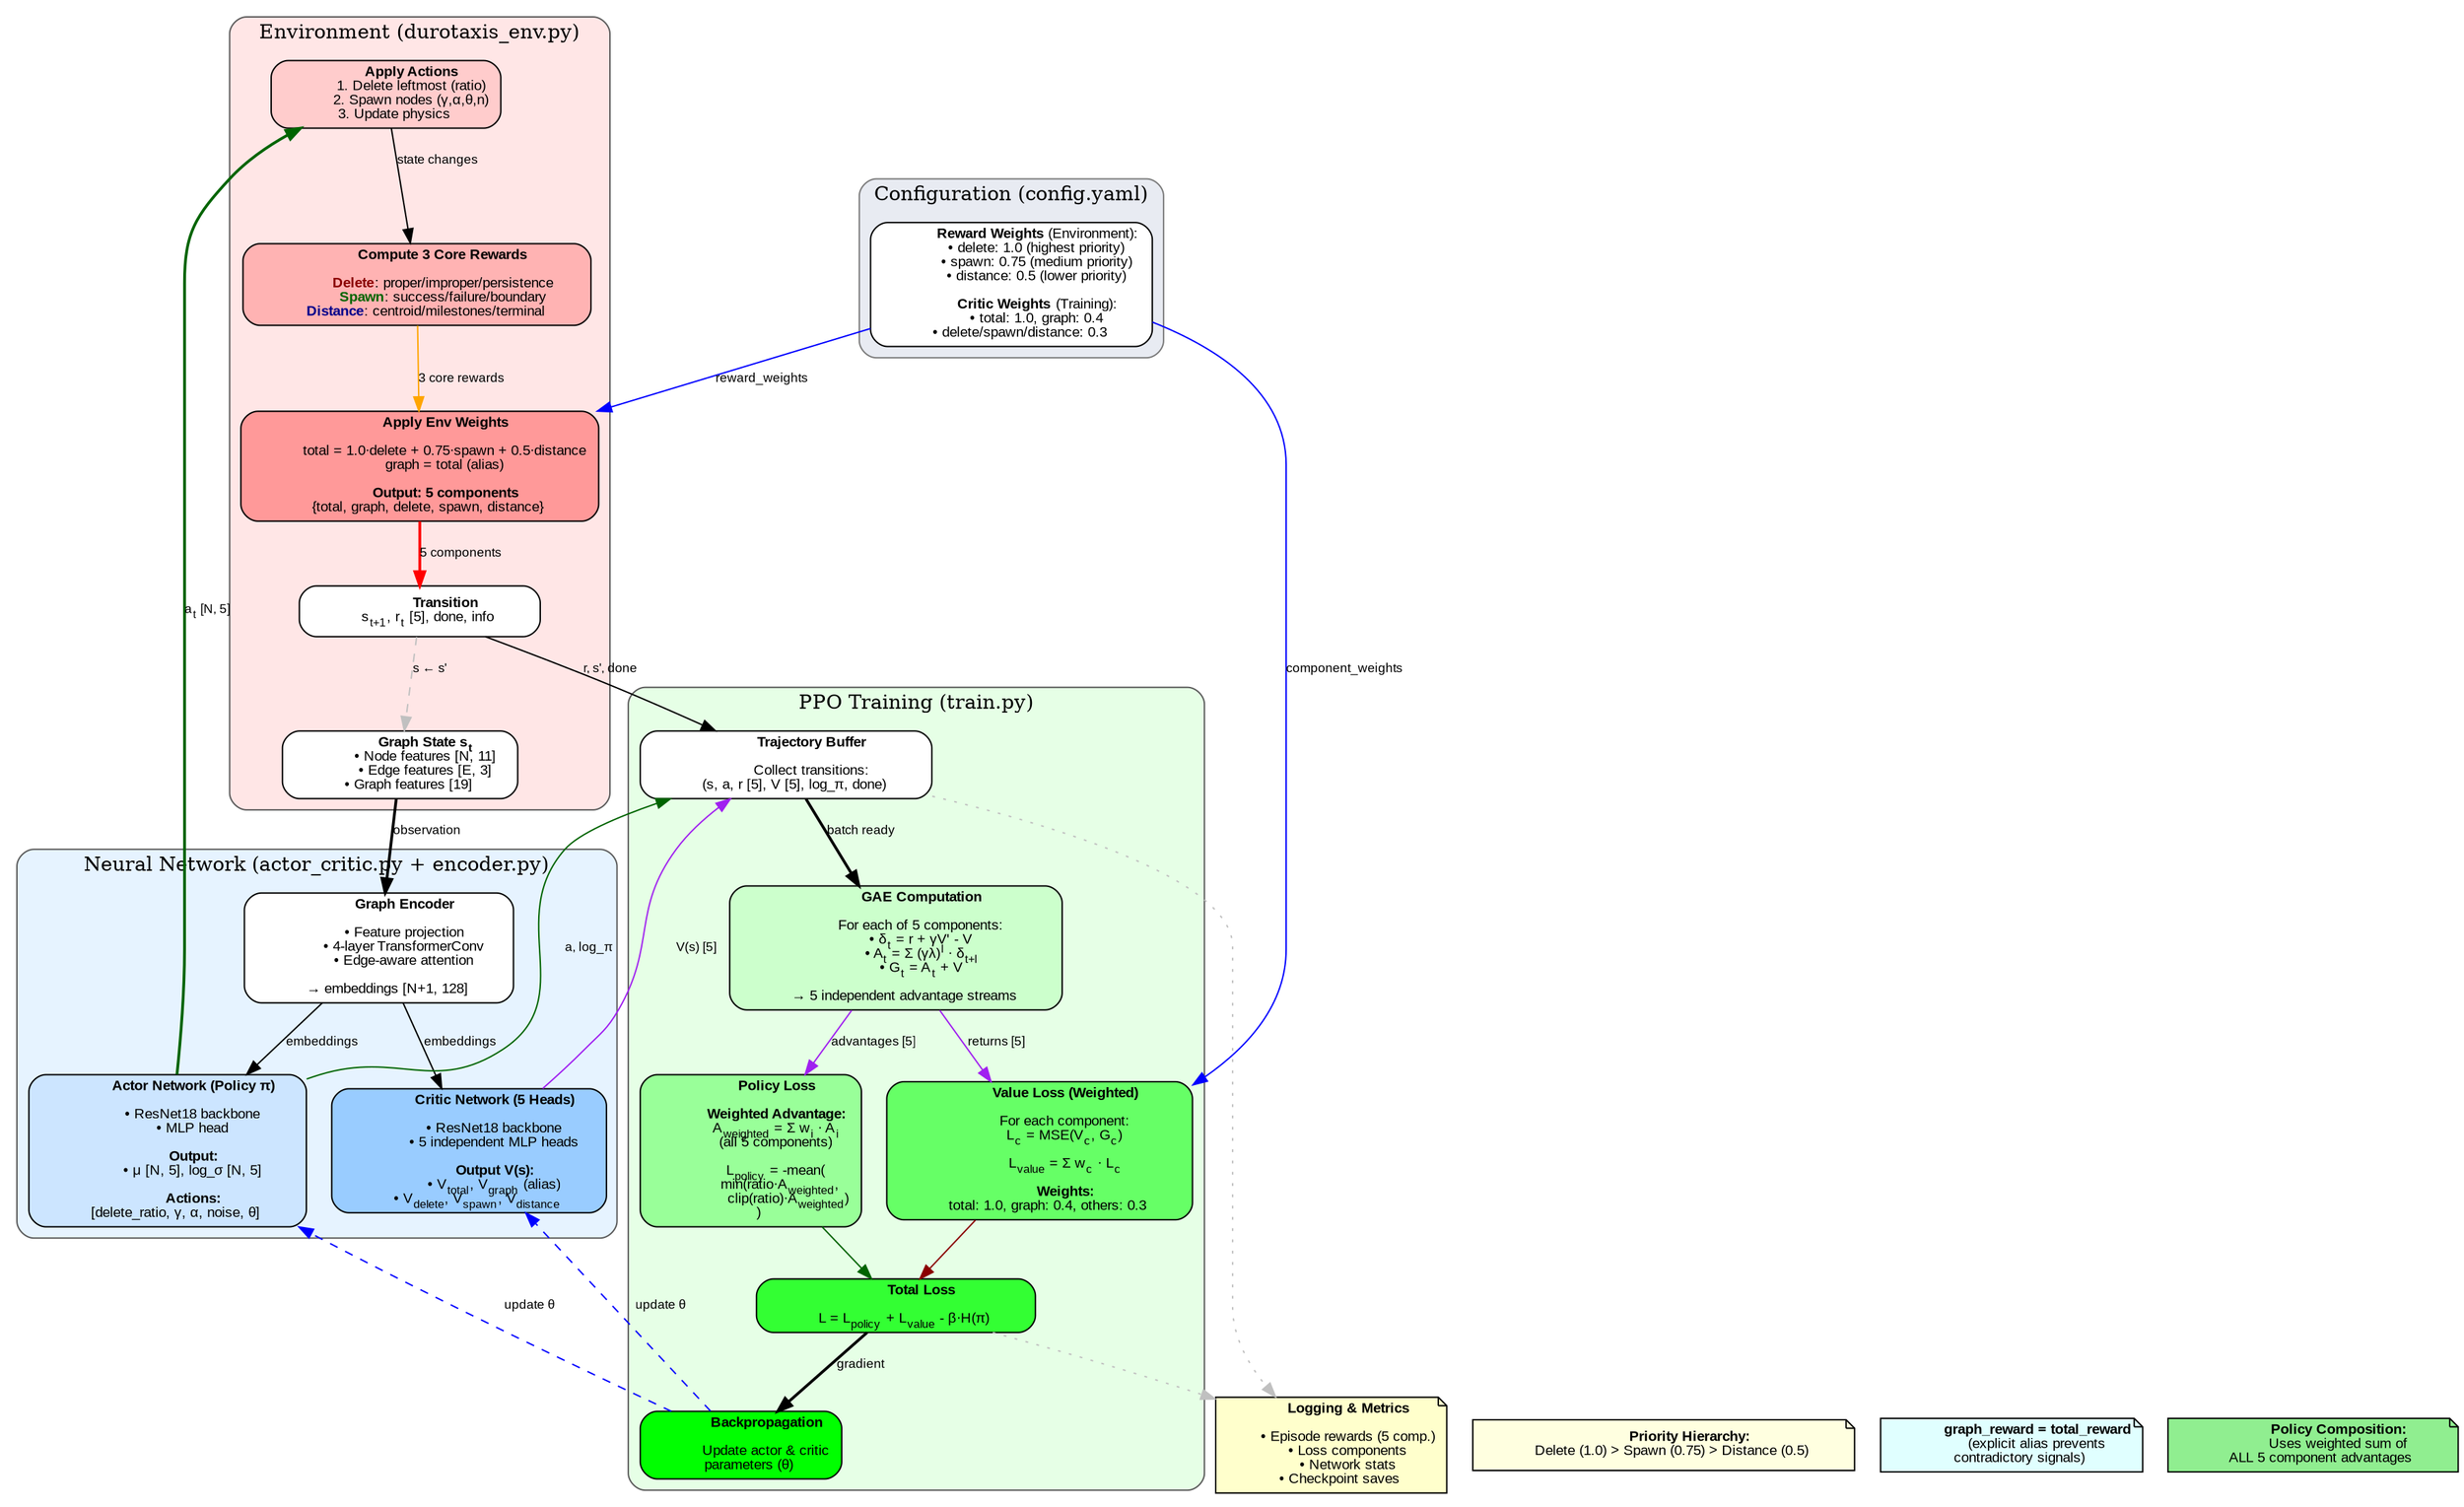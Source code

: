 // RL-Durotaxis System Architecture Flowchart (Refactored 5-Component System)
// Visualizes the 5-component multi-head critic with weighted reward composition
// To generate image: dot -Tpng rl_flowchart_color.dot -o rl_flowchart.png

digraph RLDurotaxis {
    rankdir=TB;
    bgcolor="white";
    node [shape=box, style="rounded,filled", fontname="Arial", fontsize=10];
    edge [fontname="Arial", fontsize=9];
    
    // ===== CONFIG LAYER =====
    subgraph cluster_config {
        label="Configuration (config.yaml)";
        color="#7a7a7a";
        style="rounded,filled";
        fillcolor="#e8ebf2";
        
        config [label=<
            <b>Reward Weights</b> (Environment):<br/>
            • delete: 1.0 (highest priority)<br/>
            • spawn: 0.75 (medium priority)<br/>
            • distance: 0.5 (lower priority)<br/>
            <br/>
            <b>Critic Weights</b> (Training):<br/>
            • total: 1.0, graph: 0.4<br/>
            • delete/spawn/distance: 0.3
        >, fillcolor="white"];
    }
    
    // ===== ENVIRONMENT LAYER =====
    subgraph cluster_environment {
        label="Environment (durotaxis_env.py)";
        color="#5a5a5a";
        style="rounded,filled";
        fillcolor="#ffe6e6";
        
        state [label=<
            <b>Graph State s<sub>t</sub></b><br/>
            • Node features [N, 11]<br/>
            • Edge features [E, 3]<br/>
            • Graph features [19]
        >, fillcolor="white"];
        
        action_apply [label=<
            <b>Apply Actions</b><br/>
            1. Delete leftmost (ratio)<br/>
            2. Spawn nodes (γ,α,θ,n)<br/>
            3. Update physics
        >, fillcolor="#ffcccc"];
        
        reward_comp [label=<
            <b>Compute 3 Core Rewards</b><br/>
            <br/>
            <font color="darkred"><b>Delete</b></font>: proper/improper/persistence<br/>
            <font color="darkgreen"><b>Spawn</b></font>: success/failure/boundary<br/>
            <font color="darkblue"><b>Distance</b></font>: centroid/milestones/terminal
        >, fillcolor="#ffb3b3"];
        
        reward_weight [label=<
            <b>Apply Env Weights</b><br/>
            <br/>
            total = 1.0·delete + 0.75·spawn + 0.5·distance<br/>
            graph = total (alias)<br/>
            <br/>
            <b>Output: 5 components</b><br/>
            {total, graph, delete, spawn, distance}
        >, fillcolor="#ff9999"];
        
        next_state [label=<
            <b>Transition</b><br/>
            s<sub>t+1</sub>, r<sub>t</sub> [5], done, info
        >, fillcolor="white"];
    }
    
    // ===== NETWORK LAYER =====
    subgraph cluster_network {
        label="Neural Network (actor_critic.py + encoder.py)";
        color="#5a5a5a";
        style="rounded,filled";
        fillcolor="#e6f3ff";
        
        encoder [label=<
            <b>Graph Encoder</b><br/>
            <br/>
            • Feature projection<br/>
            • 4-layer TransformerConv<br/>
            • Edge-aware attention<br/>
            <br/>
            → embeddings [N+1, 128]
        >, fillcolor="white"];
        
        actor [label=<
            <b>Actor Network (Policy π)</b><br/>
            <br/>
            • ResNet18 backbone<br/>
            • MLP head<br/>
            <br/>
            <b>Output:</b><br/>
            • μ [N, 5], log_σ [N, 5]<br/>
            <br/>
            <b>Actions:</b><br/>
            [delete_ratio, γ, α, noise, θ]
        >, fillcolor="#cce5ff"];
        
        critic [label=<
            <b>Critic Network (5 Heads)</b><br/>
            <br/>
            • ResNet18 backbone<br/>
            • 5 independent MLP heads<br/>
            <br/>
            <b>Output V(s):</b><br/>
            • V<sub>total</sub>, V<sub>graph</sub> (alias)<br/>
            • V<sub>delete</sub>, V<sub>spawn</sub>, V<sub>distance</sub>
        >, fillcolor="#99ccff"];
    }
    
    // ===== PPO UPDATE LAYER =====
    subgraph cluster_ppo {
        label="PPO Training (train.py)";
        color="#5a5a5a";
        style="rounded,filled";
        fillcolor="#e6ffe6";
        
        trajectory [label=<
            <b>Trajectory Buffer</b><br/>
            <br/>
            Collect transitions:<br/>
            (s, a, r [5], V [5], log_π, done)
        >, fillcolor="white"];
        
        gae [label=<
            <b>GAE Computation</b><br/>
            <br/>
            For each of 5 components:<br/>
            • δ<sub>t</sub> = r + γV' - V<br/>
            • A<sub>t</sub> = Σ (γλ)<sup>l</sup> · δ<sub>t+l</sub><br/>
            • G<sub>t</sub> = A<sub>t</sub> + V<br/>
            <br/>
            → 5 independent advantage streams
        >, fillcolor="#ccffcc"];
        
        policy_loss [label=<
            <b>Policy Loss</b><br/>
            <br/>
            <b>Weighted Advantage:</b><br/>
            A<sub>weighted</sub> = Σ w<sub>i</sub> · A<sub>i</sub><br/>
            (all 5 components)<br/>
            <br/>
            L<sub>policy</sub> = -mean(<br/>
              min(ratio·A<sub>weighted</sub>,<br/>
                  clip(ratio)·A<sub>weighted</sub>)<br/>
            )
        >, fillcolor="#99ff99"];
        
        value_loss [label=<
            <b>Value Loss (Weighted)</b><br/>
            <br/>
            For each component:<br/>
            L<sub>c</sub> = MSE(V<sub>c</sub>, G<sub>c</sub>)<br/>
            <br/>
            L<sub>value</sub> = Σ w<sub>c</sub> · L<sub>c</sub><br/>
            <br/>
            <b>Weights:</b><br/>
            total: 1.0, graph: 0.4, others: 0.3
        >, fillcolor="#66ff66"];
        
        total_loss [label=<
            <b>Total Loss</b><br/>
            <br/>
            L = L<sub>policy</sub> + L<sub>value</sub> - β·H(π)
        >, fillcolor="#33ff33"];
        
        update [label=<
            <b>Backpropagation</b><br/>
            <br/>
            Update actor &amp; critic<br/>
            parameters (θ)
        >, fillcolor="#00ff00"];
    }
    
    // ===== METRICS =====
    metrics [label=<
        <b>Logging &amp; Metrics</b><br/>
        <br/>
        • Episode rewards (5 comp.)<br/>
        • Loss components<br/>
        • Network stats<br/>
        • Checkpoint saves
    >, shape=note, fillcolor="#ffffcc"];
    
    // ===== FLOW CONNECTIONS =====
    
    // Config → Components
    config -> reward_weight [label="reward_weights", color=blue];
    config -> value_loss [label="component_weights", color=blue];
    
    // Environment flow
    state -> encoder [label="observation", color=black, penwidth=2];
    encoder -> actor [label="embeddings", color=black];
    encoder -> critic [label="embeddings", color=black];
    
    actor -> action_apply [label=<a<sub>t</sub> [N, 5]>, color=darkgreen, penwidth=2];
    action_apply -> reward_comp [label="state changes", color=black];
    reward_comp -> reward_weight [label="3 core rewards", color=orange];
    reward_weight -> next_state [label="5 components", color=red, penwidth=2];
    
    critic -> trajectory [label=<V(s) [5]>, color=purple];
    next_state -> trajectory [label=<r, s', done>, color=black];
    actor -> trajectory [label=<a, log_π>, color=darkgreen];
    
    // PPO flow
    trajectory -> gae [label="batch ready", color=black, penwidth=2];
    gae -> policy_loss [label="advantages [5]", color=purple];
    gae -> value_loss [label="returns [5]", color=purple];
    
    policy_loss -> total_loss [color=darkgreen];
    value_loss -> total_loss [color=darkred];
    total_loss -> update [label="gradient", color=black, penwidth=2];
    
    update -> actor [label="update θ", color=blue, style=dashed];
    update -> critic [label="update θ", color=blue, style=dashed];
    
    // Metrics
    trajectory -> metrics [style=dotted, color=gray];
    total_loss -> metrics [style=dotted, color=gray];
    
    // Loop back
    next_state -> state [label=<s ← s'>, color=gray, style=dashed];
    
    // ===== LEGEND =====
    subgraph cluster_legend {
        label="Key Points";
        color="#5a5a5a";
        style="rounded,filled";
        fillcolor="#fffaf0";
        
        leg1 [label=<
            <b>Priority Hierarchy:</b><br/>
            Delete (1.0) &gt; Spawn (0.75) &gt; Distance (0.5)
        >, shape=note, fillcolor="lightyellow"];
        
        leg2 [label=<
            <b>graph_reward = total_reward</b><br/>
            (explicit alias prevents<br/>
            contradictory signals)
        >, shape=note, fillcolor="lightcyan"];
        
        leg3 [label=<
            <b>Policy Composition:</b><br/>
            Uses weighted sum of<br/>
            ALL 5 component advantages
        >, shape=note, fillcolor="lightgreen"];
    }
    
    // Position legend at bottom
    {rank=same; metrics; leg1; leg2; leg3;}
}
